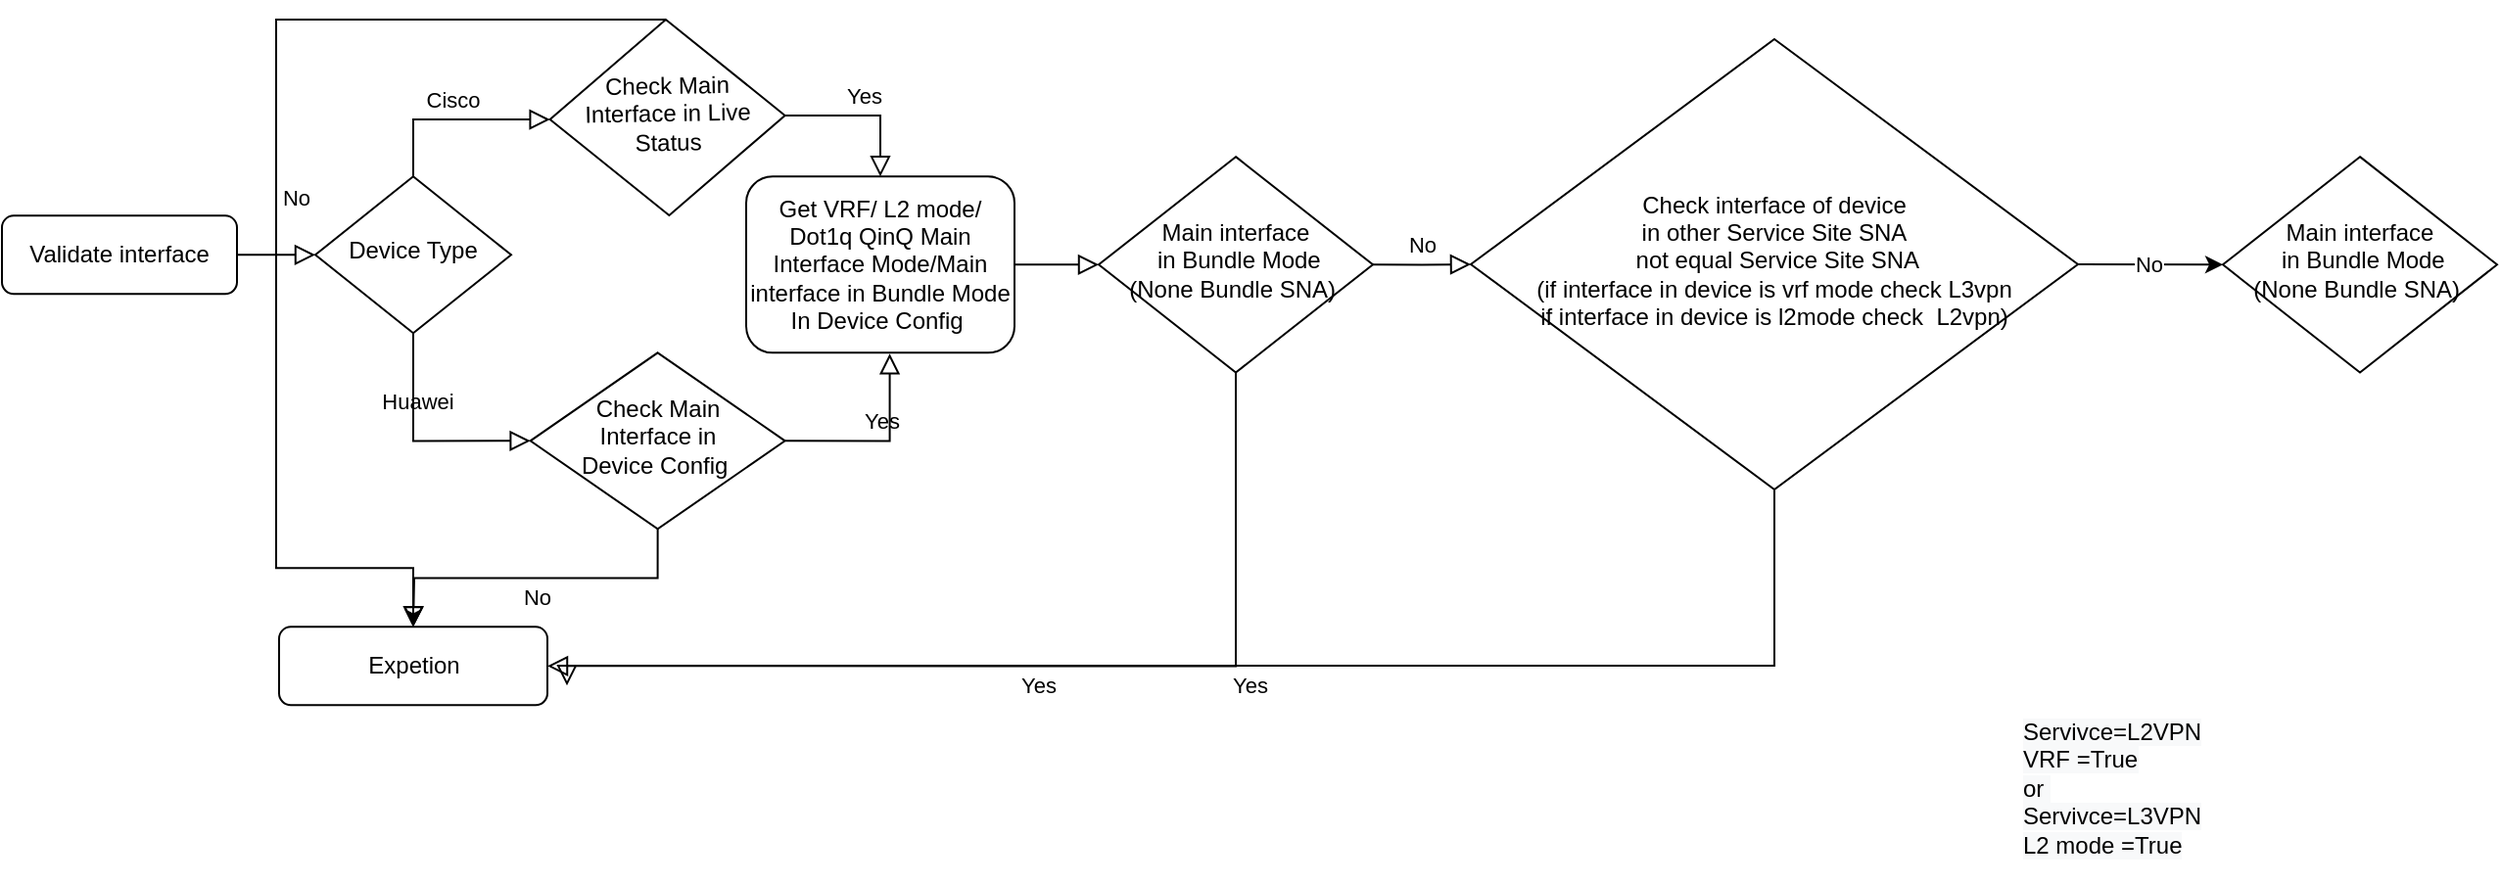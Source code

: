 <mxfile version="14.1.9" type="github"><diagram id="C5RBs43oDa-KdzZeNtuy" name="Page-1"><mxGraphModel dx="1669" dy="559" grid="1" gridSize="10" guides="1" tooltips="1" connect="1" arrows="1" fold="1" page="1" pageScale="1" pageWidth="827" pageHeight="1169" math="0" shadow="0"><root><mxCell id="WIyWlLk6GJQsqaUBKTNV-0"/><mxCell id="WIyWlLk6GJQsqaUBKTNV-1" parent="WIyWlLk6GJQsqaUBKTNV-0"/><mxCell id="WIyWlLk6GJQsqaUBKTNV-2" value="" style="rounded=0;html=1;jettySize=auto;orthogonalLoop=1;fontSize=11;endArrow=block;endFill=0;endSize=8;strokeWidth=1;shadow=0;labelBackgroundColor=none;edgeStyle=orthogonalEdgeStyle;" parent="WIyWlLk6GJQsqaUBKTNV-1" source="WIyWlLk6GJQsqaUBKTNV-3" target="WIyWlLk6GJQsqaUBKTNV-6" edge="1"><mxGeometry relative="1" as="geometry"/></mxCell><mxCell id="WIyWlLk6GJQsqaUBKTNV-3" value="Validate interface" style="rounded=1;whiteSpace=wrap;html=1;fontSize=12;glass=0;strokeWidth=1;shadow=0;" parent="WIyWlLk6GJQsqaUBKTNV-1" vertex="1"><mxGeometry x="-790" y="430.17" width="120" height="40" as="geometry"/></mxCell><mxCell id="WIyWlLk6GJQsqaUBKTNV-4" value="Huawei" style="rounded=0;html=1;jettySize=auto;orthogonalLoop=1;fontSize=11;endArrow=block;endFill=0;endSize=8;strokeWidth=1;shadow=0;labelBackgroundColor=none;edgeStyle=orthogonalEdgeStyle;entryX=0;entryY=0.5;entryDx=0;entryDy=0;exitX=0.5;exitY=1;exitDx=0;exitDy=0;" parent="WIyWlLk6GJQsqaUBKTNV-1" source="WIyWlLk6GJQsqaUBKTNV-6" target="bVRr8DS_3ZcKGTm57Yvw-1" edge="1"><mxGeometry y="20" relative="1" as="geometry"><mxPoint as="offset"/><mxPoint x="-570.0" y="590.17" as="targetPoint"/></mxGeometry></mxCell><mxCell id="WIyWlLk6GJQsqaUBKTNV-5" value="Cisco" style="edgeStyle=orthogonalEdgeStyle;rounded=0;html=1;jettySize=auto;orthogonalLoop=1;fontSize=11;endArrow=block;endFill=0;endSize=8;strokeWidth=1;shadow=0;labelBackgroundColor=none;exitX=0.5;exitY=0;exitDx=0;exitDy=0;entryX=0;entryY=0.5;entryDx=0;entryDy=0;" parent="WIyWlLk6GJQsqaUBKTNV-1" source="WIyWlLk6GJQsqaUBKTNV-6" target="bVRr8DS_3ZcKGTm57Yvw-2" edge="1"><mxGeometry y="10" relative="1" as="geometry"><mxPoint as="offset"/><mxPoint x="-470.0" y="390.204" as="targetPoint"/></mxGeometry></mxCell><mxCell id="WIyWlLk6GJQsqaUBKTNV-6" value="Device Type" style="rhombus;whiteSpace=wrap;html=1;shadow=0;fontFamily=Helvetica;fontSize=12;align=center;strokeWidth=1;spacing=6;spacingTop=-4;" parent="WIyWlLk6GJQsqaUBKTNV-1" vertex="1"><mxGeometry x="-630" y="410.17" width="100" height="80" as="geometry"/></mxCell><mxCell id="WIyWlLk6GJQsqaUBKTNV-12" value="Get VRF/ L2 mode/ Dot1q QinQ Main Interface Mode/Main interface in Bundle Mode&lt;br&gt;In Device Config&amp;nbsp;" style="rounded=1;whiteSpace=wrap;html=1;fontSize=12;glass=0;strokeWidth=1;shadow=0;" parent="WIyWlLk6GJQsqaUBKTNV-1" vertex="1"><mxGeometry x="-410" y="410.17" width="137" height="90" as="geometry"/></mxCell><mxCell id="bVRr8DS_3ZcKGTm57Yvw-1" value="Check Main &lt;br&gt;Interface in &lt;br&gt;Device Config&amp;nbsp;" style="rhombus;whiteSpace=wrap;html=1;shadow=0;fontFamily=Helvetica;fontSize=12;align=center;strokeWidth=1;spacing=6;spacingTop=-4;" vertex="1" parent="WIyWlLk6GJQsqaUBKTNV-1"><mxGeometry x="-520.18" y="500.17" width="130" height="90" as="geometry"/></mxCell><mxCell id="bVRr8DS_3ZcKGTm57Yvw-2" value="Check Main Interface in Live Status" style="rhombus;whiteSpace=wrap;html=1;shadow=0;fontFamily=Helvetica;fontSize=12;align=center;strokeWidth=1;spacing=6;spacingTop=-4;rotation=-1;" vertex="1" parent="WIyWlLk6GJQsqaUBKTNV-1"><mxGeometry x="-510.18" y="330" width="120" height="100" as="geometry"/></mxCell><mxCell id="bVRr8DS_3ZcKGTm57Yvw-10" value="Main interface&lt;br&gt;&amp;nbsp;in Bundle Mode&lt;br&gt;(None Bundle SNA)&amp;nbsp;" style="rhombus;whiteSpace=wrap;html=1;shadow=0;fontFamily=Helvetica;fontSize=12;align=center;strokeWidth=1;spacing=6;spacingTop=-4;" vertex="1" parent="WIyWlLk6GJQsqaUBKTNV-1"><mxGeometry x="-230" y="400.08" width="140" height="110.17" as="geometry"/></mxCell><mxCell id="bVRr8DS_3ZcKGTm57Yvw-11" value="Yes" style="edgeStyle=orthogonalEdgeStyle;rounded=0;html=1;jettySize=auto;orthogonalLoop=1;fontSize=11;endArrow=block;endFill=0;endSize=8;strokeWidth=1;shadow=0;labelBackgroundColor=none;exitX=1;exitY=0.5;exitDx=0;exitDy=0;entryX=0.5;entryY=0;entryDx=0;entryDy=0;" edge="1" parent="WIyWlLk6GJQsqaUBKTNV-1" source="bVRr8DS_3ZcKGTm57Yvw-2" target="WIyWlLk6GJQsqaUBKTNV-12"><mxGeometry y="10" relative="1" as="geometry"><mxPoint as="offset"/><mxPoint x="-570.0" y="420.17" as="sourcePoint"/><mxPoint x="-350" y="465.17" as="targetPoint"/></mxGeometry></mxCell><mxCell id="bVRr8DS_3ZcKGTm57Yvw-12" value="Yes" style="edgeStyle=orthogonalEdgeStyle;rounded=0;html=1;jettySize=auto;orthogonalLoop=1;fontSize=11;endArrow=block;endFill=0;endSize=8;strokeWidth=1;shadow=0;labelBackgroundColor=none;exitX=1;exitY=0.5;exitDx=0;exitDy=0;entryX=0.535;entryY=1.005;entryDx=0;entryDy=0;entryPerimeter=0;" edge="1" parent="WIyWlLk6GJQsqaUBKTNV-1" source="bVRr8DS_3ZcKGTm57Yvw-1" target="WIyWlLk6GJQsqaUBKTNV-12"><mxGeometry y="10" relative="1" as="geometry"><mxPoint as="offset"/><mxPoint x="-380.189" y="388.953" as="sourcePoint"/><mxPoint x="-350" y="465.17" as="targetPoint"/></mxGeometry></mxCell><mxCell id="bVRr8DS_3ZcKGTm57Yvw-16" style="edgeStyle=orthogonalEdgeStyle;rounded=0;orthogonalLoop=1;jettySize=auto;html=1;" edge="1" parent="WIyWlLk6GJQsqaUBKTNV-1" source="bVRr8DS_3ZcKGTm57Yvw-13"><mxGeometry relative="1" as="geometry"><mxPoint x="-580.0" y="640.17" as="targetPoint"/></mxGeometry></mxCell><mxCell id="bVRr8DS_3ZcKGTm57Yvw-13" value="Expetion" style="rounded=1;whiteSpace=wrap;html=1;fontSize=12;glass=0;strokeWidth=1;shadow=0;" vertex="1" parent="WIyWlLk6GJQsqaUBKTNV-1"><mxGeometry x="-648.5" y="640.17" width="137" height="40" as="geometry"/></mxCell><mxCell id="bVRr8DS_3ZcKGTm57Yvw-14" value="No" style="edgeStyle=orthogonalEdgeStyle;rounded=0;html=1;jettySize=auto;orthogonalLoop=1;fontSize=11;endArrow=block;endFill=0;endSize=8;strokeWidth=1;shadow=0;labelBackgroundColor=none;exitX=0.5;exitY=1;exitDx=0;exitDy=0;" edge="1" parent="WIyWlLk6GJQsqaUBKTNV-1" source="bVRr8DS_3ZcKGTm57Yvw-1"><mxGeometry y="10" relative="1" as="geometry"><mxPoint as="offset"/><mxPoint x="-380.18" y="555.17" as="sourcePoint"/><mxPoint x="-580" y="640.17" as="targetPoint"/></mxGeometry></mxCell><mxCell id="bVRr8DS_3ZcKGTm57Yvw-15" value="No" style="edgeStyle=orthogonalEdgeStyle;rounded=0;html=1;jettySize=auto;orthogonalLoop=1;fontSize=11;endArrow=block;endFill=0;endSize=8;strokeWidth=1;shadow=0;labelBackgroundColor=none;exitX=0.5;exitY=0;exitDx=0;exitDy=0;" edge="1" parent="WIyWlLk6GJQsqaUBKTNV-1" source="bVRr8DS_3ZcKGTm57Yvw-2"><mxGeometry y="10" relative="1" as="geometry"><mxPoint as="offset"/><mxPoint x="-445.18" y="600.17" as="sourcePoint"/><mxPoint x="-580" y="640.17" as="targetPoint"/><Array as="points"><mxPoint x="-650" y="330.17"/><mxPoint x="-650" y="610.17"/><mxPoint x="-580" y="610.17"/></Array></mxGeometry></mxCell><mxCell id="bVRr8DS_3ZcKGTm57Yvw-19" value="" style="edgeStyle=orthogonalEdgeStyle;rounded=0;html=1;jettySize=auto;orthogonalLoop=1;fontSize=11;endArrow=block;endFill=0;endSize=8;strokeWidth=1;shadow=0;labelBackgroundColor=none;exitX=1;exitY=0.5;exitDx=0;exitDy=0;" edge="1" parent="WIyWlLk6GJQsqaUBKTNV-1" source="WIyWlLk6GJQsqaUBKTNV-12" target="bVRr8DS_3ZcKGTm57Yvw-10"><mxGeometry y="10" relative="1" as="geometry"><mxPoint as="offset"/><mxPoint x="-380.18" y="555.17" as="sourcePoint"/><mxPoint x="-296.705" y="510.62" as="targetPoint"/></mxGeometry></mxCell><mxCell id="bVRr8DS_3ZcKGTm57Yvw-20" value="Yes" style="edgeStyle=orthogonalEdgeStyle;rounded=0;html=1;jettySize=auto;orthogonalLoop=1;fontSize=11;endArrow=block;endFill=0;endSize=8;strokeWidth=1;shadow=0;labelBackgroundColor=none;exitX=0.5;exitY=1;exitDx=0;exitDy=0;entryX=1;entryY=0.5;entryDx=0;entryDy=0;" edge="1" parent="WIyWlLk6GJQsqaUBKTNV-1" source="bVRr8DS_3ZcKGTm57Yvw-10" target="bVRr8DS_3ZcKGTm57Yvw-13"><mxGeometry y="10" relative="1" as="geometry"><mxPoint as="offset"/><mxPoint x="-145.18" y="570.17" as="sourcePoint"/><mxPoint x="-270.0" y="620.17" as="targetPoint"/></mxGeometry></mxCell><mxCell id="bVRr8DS_3ZcKGTm57Yvw-25" value="No" style="edgeStyle=orthogonalEdgeStyle;rounded=0;html=1;jettySize=auto;orthogonalLoop=1;fontSize=11;endArrow=block;endFill=0;endSize=8;strokeWidth=1;shadow=0;labelBackgroundColor=none;exitX=1;exitY=0.5;exitDx=0;exitDy=0;" edge="1" parent="WIyWlLk6GJQsqaUBKTNV-1" source="bVRr8DS_3ZcKGTm57Yvw-10" target="bVRr8DS_3ZcKGTm57Yvw-30"><mxGeometry y="10" relative="1" as="geometry"><mxPoint as="offset"/><mxPoint x="-90" y="490.17" as="sourcePoint"/><mxPoint x="-30" y="455.17" as="targetPoint"/><Array as="points"/></mxGeometry></mxCell><mxCell id="bVRr8DS_3ZcKGTm57Yvw-28" value="&lt;span style=&quot;color: rgb(0, 0, 0); font-family: helvetica; font-size: 12px; font-style: normal; font-weight: normal; letter-spacing: normal; text-align: center; text-indent: 0px; text-transform: none; word-spacing: 0px; background-color: rgb(248, 249, 250); text-decoration: none; display: inline; float: none;&quot;&gt;Servivce=L2VPN&lt;/span&gt;&lt;br style=&quot;color: rgb(0, 0, 0); font-family: helvetica; font-size: 12px; font-style: normal; font-weight: normal; letter-spacing: normal; text-align: center; text-indent: 0px; text-transform: none; word-spacing: 0px; text-decoration: none;&quot;&gt;&lt;span style=&quot;color: rgb(0, 0, 0); font-family: helvetica; font-size: 12px; font-style: normal; font-weight: normal; letter-spacing: normal; text-align: center; text-indent: 0px; text-transform: none; word-spacing: 0px; background-color: rgb(248, 249, 250); text-decoration: none; display: inline; float: none;&quot;&gt;VRF =True&lt;/span&gt;&lt;br style=&quot;color: rgb(0, 0, 0); font-family: helvetica; font-size: 12px; font-style: normal; font-weight: normal; letter-spacing: normal; text-align: center; text-indent: 0px; text-transform: none; word-spacing: 0px; text-decoration: none;&quot;&gt;&lt;span style=&quot;color: rgb(0, 0, 0); font-family: helvetica; font-size: 12px; font-style: normal; font-weight: normal; letter-spacing: normal; text-align: center; text-indent: 0px; text-transform: none; word-spacing: 0px; background-color: rgb(248, 249, 250); text-decoration: none; display: inline; float: none;&quot;&gt;or&amp;nbsp;&lt;/span&gt;&lt;br style=&quot;color: rgb(0, 0, 0); font-family: helvetica; font-size: 12px; font-style: normal; font-weight: normal; letter-spacing: normal; text-align: center; text-indent: 0px; text-transform: none; word-spacing: 0px; text-decoration: none;&quot;&gt;&lt;span style=&quot;color: rgb(0, 0, 0); font-family: helvetica; font-size: 12px; font-style: normal; font-weight: normal; letter-spacing: normal; text-align: center; text-indent: 0px; text-transform: none; word-spacing: 0px; background-color: rgb(248, 249, 250); text-decoration: none; display: inline; float: none;&quot;&gt;Servivce=L3VPN&lt;/span&gt;&lt;br style=&quot;color: rgb(0, 0, 0); font-family: helvetica; font-size: 12px; font-style: normal; font-weight: normal; letter-spacing: normal; text-align: center; text-indent: 0px; text-transform: none; word-spacing: 0px; text-decoration: none;&quot;&gt;&lt;span style=&quot;color: rgb(0, 0, 0); font-family: helvetica; font-size: 12px; font-style: normal; font-weight: normal; letter-spacing: normal; text-align: center; text-indent: 0px; text-transform: none; word-spacing: 0px; background-color: rgb(248, 249, 250); text-decoration: none; display: inline; float: none;&quot;&gt;L2 mode =True&lt;/span&gt;" style="text;whiteSpace=wrap;html=1;" vertex="1" parent="WIyWlLk6GJQsqaUBKTNV-1"><mxGeometry x="240" y="680.17" width="120" height="90" as="geometry"/></mxCell><mxCell id="bVRr8DS_3ZcKGTm57Yvw-30" value="Check interface of device &lt;br&gt;in other Service Site SNA&lt;br&gt;&amp;nbsp;not equal Service Site SNA&lt;br&gt;(if interface in device is vrf mode check L3vpn&lt;br&gt;if interface in device is l2mode check &amp;nbsp;L2vpn)" style="rhombus;whiteSpace=wrap;html=1;shadow=0;fontFamily=Helvetica;fontSize=12;align=center;strokeWidth=1;spacing=6;spacingTop=-4;" vertex="1" parent="WIyWlLk6GJQsqaUBKTNV-1"><mxGeometry x="-40" y="340" width="310" height="230" as="geometry"/></mxCell><mxCell id="bVRr8DS_3ZcKGTm57Yvw-38" value="Yes" style="edgeStyle=orthogonalEdgeStyle;rounded=0;html=1;jettySize=auto;orthogonalLoop=1;fontSize=11;endArrow=block;endFill=0;endSize=8;strokeWidth=1;shadow=0;labelBackgroundColor=none;exitX=0.5;exitY=1;exitDx=0;exitDy=0;entryX=1;entryY=0.5;entryDx=0;entryDy=0;" edge="1" parent="WIyWlLk6GJQsqaUBKTNV-1" source="bVRr8DS_3ZcKGTm57Yvw-30"><mxGeometry y="10" relative="1" as="geometry"><mxPoint as="offset"/><mxPoint x="-150" y="520.25" as="sourcePoint"/><mxPoint x="-501.5" y="670.17" as="targetPoint"/><Array as="points"><mxPoint x="115" y="660"/><mxPoint x="-501" y="660"/></Array></mxGeometry></mxCell><mxCell id="bVRr8DS_3ZcKGTm57Yvw-39" value="Main interface&lt;br&gt;&amp;nbsp;in Bundle Mode&lt;br&gt;(None Bundle SNA)&amp;nbsp;" style="rhombus;whiteSpace=wrap;html=1;shadow=0;fontFamily=Helvetica;fontSize=12;align=center;strokeWidth=1;spacing=6;spacingTop=-4;" vertex="1" parent="WIyWlLk6GJQsqaUBKTNV-1"><mxGeometry x="344" y="400.08" width="140" height="110.17" as="geometry"/></mxCell><mxCell id="bVRr8DS_3ZcKGTm57Yvw-41" value="" style="endArrow=classic;html=1;entryX=0;entryY=0.5;entryDx=0;entryDy=0;exitX=1;exitY=0.5;exitDx=0;exitDy=0;" edge="1" parent="WIyWlLk6GJQsqaUBKTNV-1" source="bVRr8DS_3ZcKGTm57Yvw-30" target="bVRr8DS_3ZcKGTm57Yvw-39"><mxGeometry width="50" height="50" relative="1" as="geometry"><mxPoint x="80" y="610" as="sourcePoint"/><mxPoint x="130" y="560" as="targetPoint"/></mxGeometry></mxCell><mxCell id="bVRr8DS_3ZcKGTm57Yvw-42" value="No" style="edgeLabel;html=1;align=center;verticalAlign=middle;resizable=0;points=[];" vertex="1" connectable="0" parent="bVRr8DS_3ZcKGTm57Yvw-41"><mxGeometry x="-0.027" relative="1" as="geometry"><mxPoint as="offset"/></mxGeometry></mxCell></root></mxGraphModel></diagram></mxfile>
